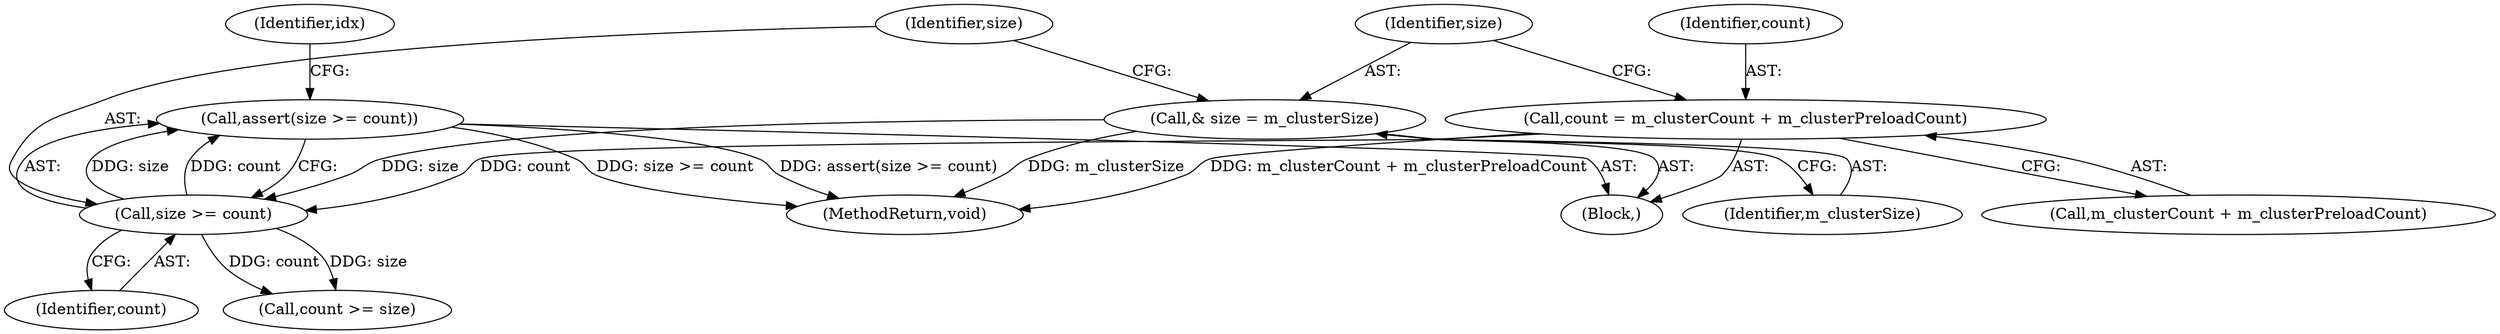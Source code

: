 digraph "1_Android_04839626ed859623901ebd3a5fd483982186b59d@API" {
"1000121" [label="(Call,assert(size >= count))"];
"1000122" [label="(Call,size >= count)"];
"1000118" [label="(Call,& size = m_clusterSize)"];
"1000112" [label="(Call,count = m_clusterCount + m_clusterPreloadCount)"];
"1000251" [label="(MethodReturn,void)"];
"1000122" [label="(Call,size >= count)"];
"1000119" [label="(Identifier,size)"];
"1000121" [label="(Call,assert(size >= count))"];
"1000124" [label="(Identifier,count)"];
"1000136" [label="(Call,count >= size)"];
"1000120" [label="(Identifier,m_clusterSize)"];
"1000102" [label="(Block,)"];
"1000118" [label="(Call,& size = m_clusterSize)"];
"1000113" [label="(Identifier,count)"];
"1000123" [label="(Identifier,size)"];
"1000112" [label="(Call,count = m_clusterCount + m_clusterPreloadCount)"];
"1000127" [label="(Identifier,idx)"];
"1000114" [label="(Call,m_clusterCount + m_clusterPreloadCount)"];
"1000121" -> "1000102"  [label="AST: "];
"1000121" -> "1000122"  [label="CFG: "];
"1000122" -> "1000121"  [label="AST: "];
"1000127" -> "1000121"  [label="CFG: "];
"1000121" -> "1000251"  [label="DDG: assert(size >= count)"];
"1000121" -> "1000251"  [label="DDG: size >= count"];
"1000122" -> "1000121"  [label="DDG: size"];
"1000122" -> "1000121"  [label="DDG: count"];
"1000122" -> "1000124"  [label="CFG: "];
"1000123" -> "1000122"  [label="AST: "];
"1000124" -> "1000122"  [label="AST: "];
"1000118" -> "1000122"  [label="DDG: size"];
"1000112" -> "1000122"  [label="DDG: count"];
"1000122" -> "1000136"  [label="DDG: count"];
"1000122" -> "1000136"  [label="DDG: size"];
"1000118" -> "1000102"  [label="AST: "];
"1000118" -> "1000120"  [label="CFG: "];
"1000119" -> "1000118"  [label="AST: "];
"1000120" -> "1000118"  [label="AST: "];
"1000123" -> "1000118"  [label="CFG: "];
"1000118" -> "1000251"  [label="DDG: m_clusterSize"];
"1000112" -> "1000102"  [label="AST: "];
"1000112" -> "1000114"  [label="CFG: "];
"1000113" -> "1000112"  [label="AST: "];
"1000114" -> "1000112"  [label="AST: "];
"1000119" -> "1000112"  [label="CFG: "];
"1000112" -> "1000251"  [label="DDG: m_clusterCount + m_clusterPreloadCount"];
}
